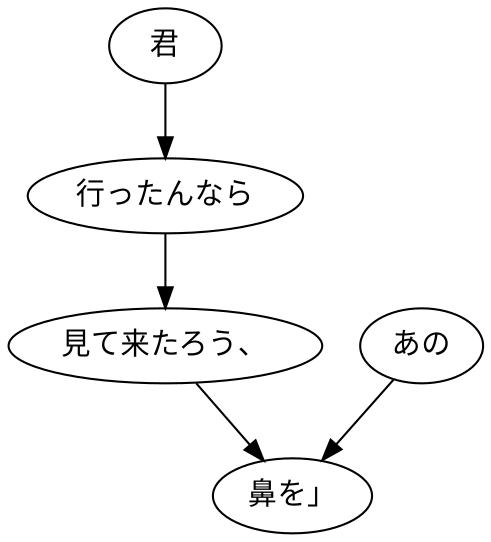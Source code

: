 digraph graph2349 {
	node0 [label="君"];
	node1 [label="行ったんなら"];
	node2 [label="見て来たろう、"];
	node3 [label="あの"];
	node4 [label="鼻を」"];
	node0 -> node1;
	node1 -> node2;
	node2 -> node4;
	node3 -> node4;
}
